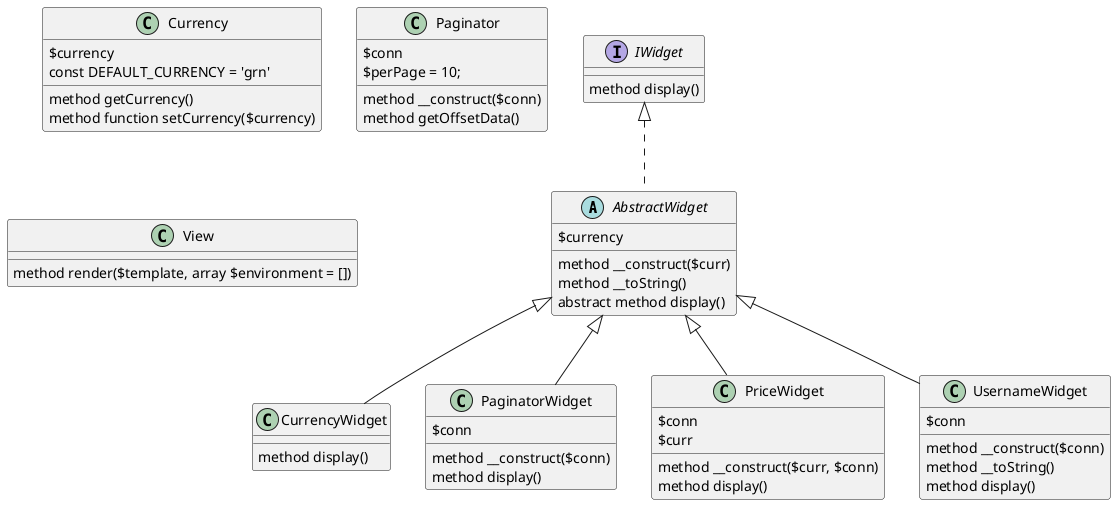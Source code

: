 @startuml

abstract class AbstractWidget implements IWidget {
$currency
method __construct($curr)
method __toString()
abstract method display()
}
interface IWidget {
method display()
}
class Currency {
$currency
const DEFAULT_CURRENCY = 'grn'
method getCurrency()
method function setCurrency($currency)
}
class CurrencyWidget extends AbstractWidget {
method display()
}
class Paginator {
$conn
$perPage = 10;
method __construct($conn)
method getOffsetData()
}
class PaginatorWidget extends AbstractWidget {
$conn
method __construct($conn)
method display()
}
class PriceWidget extends AbstractWidget {
$conn
$curr
method __construct($curr, $conn)
method display()
}
class UsernameWidget extends AbstractWidget {
$conn
method __construct($conn)
method __toString()
method display()
}
class View {
method render($template, array $environment = [])
}


@enduml